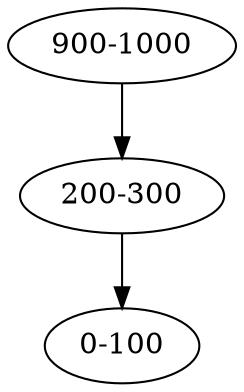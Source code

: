 strict digraph G {
"900-1000" [ids="['G1.1']", strand_density="['0.000', '1.000', '0.000']"];
"0-100" [ids="['G1.1']", strand_density="['0.000', '1.000', '0.000']"];
"200-300" [ids="['G1.1']", strand_density="['0.000', '1.000', '0.000']"];
"900-1000" -> "200-300"  [ids="['G1.1']"];
"200-300" -> "0-100"  [ids="['G1.1']"];
}
